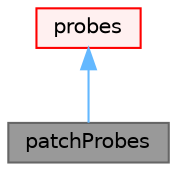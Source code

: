 digraph "patchProbes"
{
 // LATEX_PDF_SIZE
  bgcolor="transparent";
  edge [fontname=Helvetica,fontsize=10,labelfontname=Helvetica,labelfontsize=10];
  node [fontname=Helvetica,fontsize=10,shape=box,height=0.2,width=0.4];
  Node1 [id="Node000001",label="patchProbes",height=0.2,width=0.4,color="gray40", fillcolor="grey60", style="filled", fontcolor="black",tooltip="Set of locations to sample at patches."];
  Node2 -> Node1 [id="edge1_Node000001_Node000002",dir="back",color="steelblue1",style="solid",tooltip=" "];
  Node2 [id="Node000002",label="probes",height=0.2,width=0.4,color="red", fillcolor="#FFF0F0", style="filled",URL="$classFoam_1_1probes.html",tooltip="Set of locations to sample."];
}
